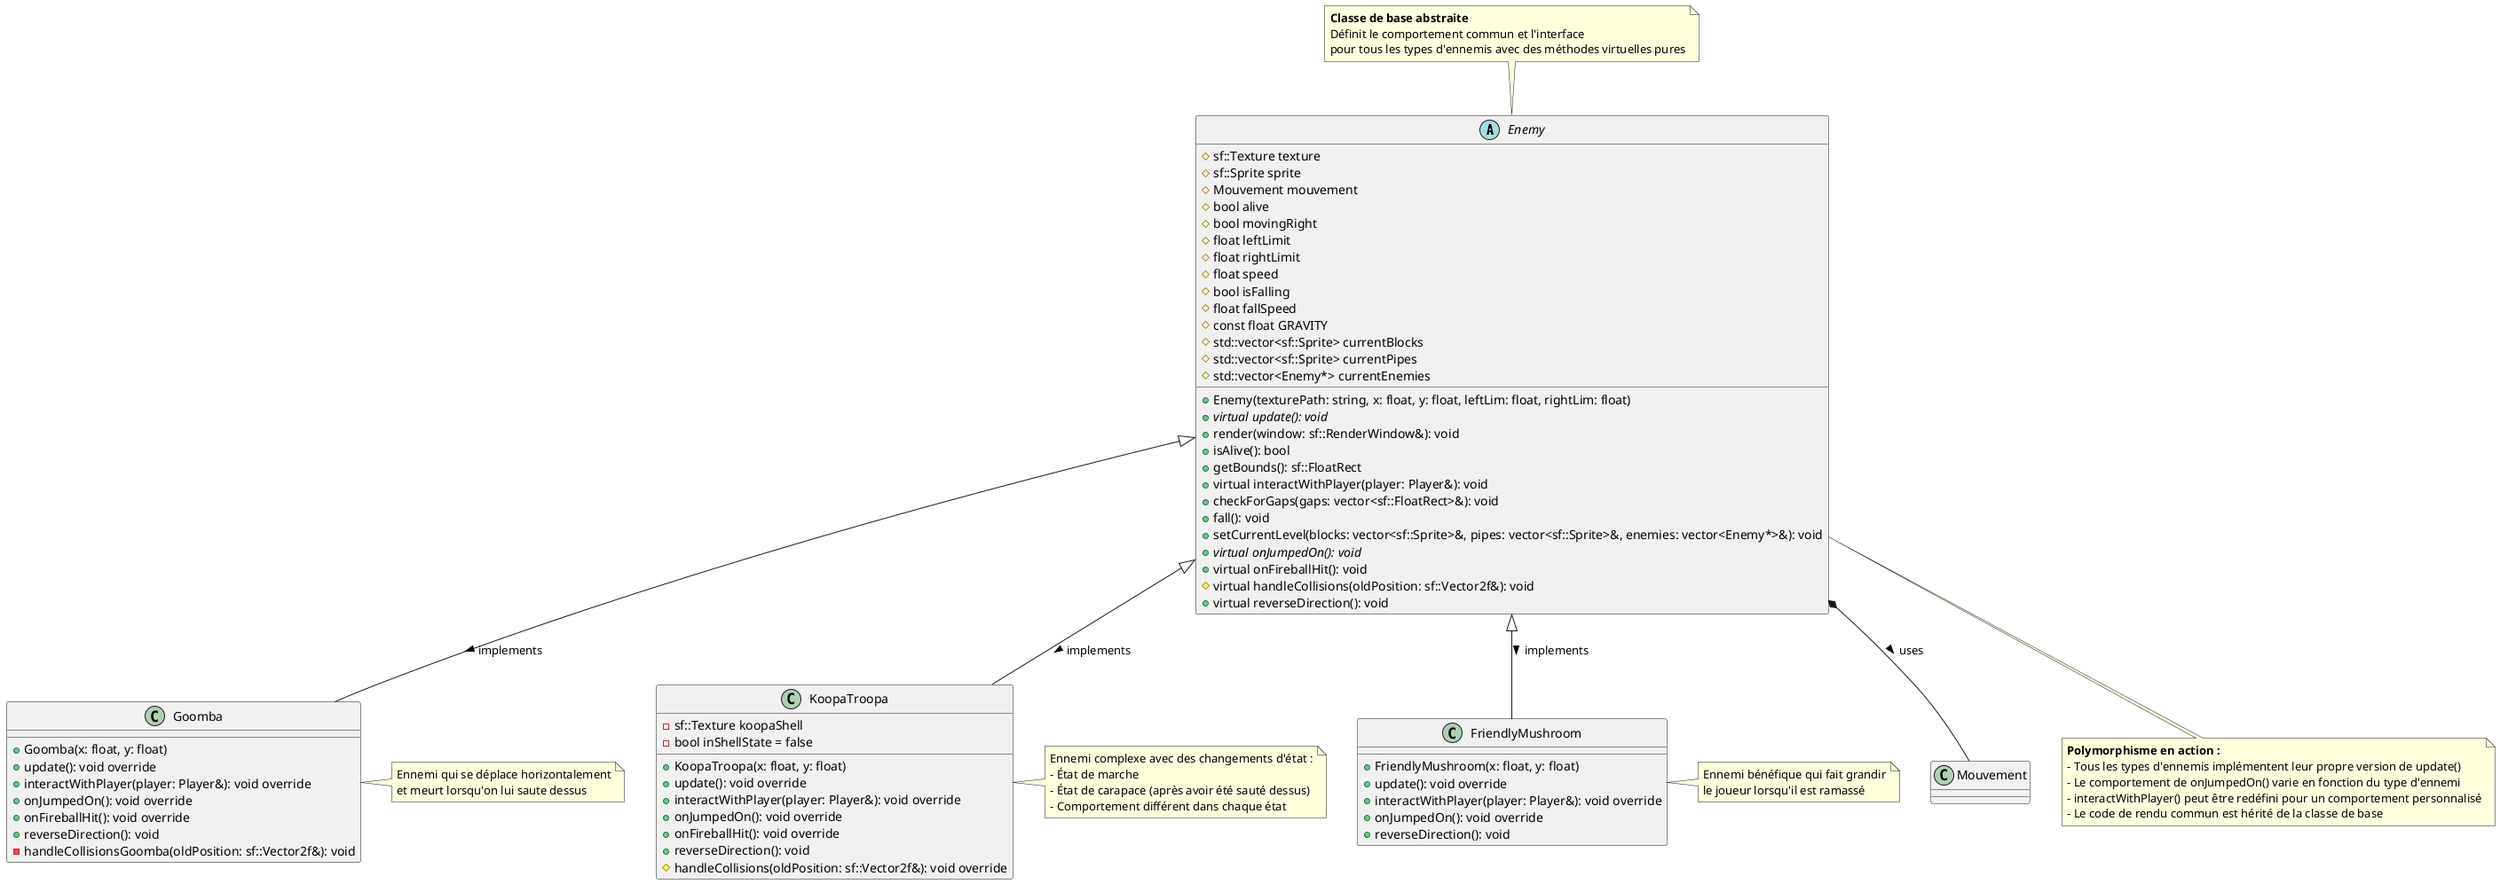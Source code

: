 @startuml Enemy_class_diagram

abstract class Enemy {
  # sf::Texture texture
  # sf::Sprite sprite
  # Mouvement mouvement
  # bool alive
  # bool movingRight
  # float leftLimit
  # float rightLimit
  # float speed
  # bool isFalling
  # float fallSpeed
  # const float GRAVITY
  # std::vector<sf::Sprite> currentBlocks
  # std::vector<sf::Sprite> currentPipes
  # std::vector<Enemy*> currentEnemies

  + Enemy(texturePath: string, x: float, y: float, leftLim: float, rightLim: float)
  + {abstract} virtual update(): void
  + render(window: sf::RenderWindow&): void
  + isAlive(): bool
  + getBounds(): sf::FloatRect
  + virtual interactWithPlayer(player: Player&): void
  + checkForGaps(gaps: vector<sf::FloatRect>&): void
  + fall(): void
  + setCurrentLevel(blocks: vector<sf::Sprite>&, pipes: vector<sf::Sprite>&, enemies: vector<Enemy*>&): void
  + {abstract} virtual onJumpedOn(): void
  + virtual onFireballHit(): void
  # virtual handleCollisions(oldPosition: sf::Vector2f&): void
  + virtual reverseDirection(): void
}

class Goomba {
  + Goomba(x: float, y: float)
  + update(): void override
  + interactWithPlayer(player: Player&): void override
  + onJumpedOn(): void override
  + onFireballHit(): void override
  + reverseDirection(): void
  - handleCollisionsGoomba(oldPosition: sf::Vector2f&): void
}

class KoopaTroopa {
  - sf::Texture koopaShell
  - bool inShellState = false

  + KoopaTroopa(x: float, y: float)
  + update(): void override
  + interactWithPlayer(player: Player&): void override
  + onJumpedOn(): void override
  + onFireballHit(): void override
  + reverseDirection(): void
  # handleCollisions(oldPosition: sf::Vector2f&): void override
}

class FriendlyMushroom {
  + FriendlyMushroom(x: float, y: float)
  + update(): void override
  + interactWithPlayer(player: Player&): void override
  + onJumpedOn(): void override
  + reverseDirection(): void
}

' Inheritance relationships showing polymorphism
Enemy <|-- Goomba : implements >
Enemy <|-- KoopaTroopa : implements >
Enemy <|-- FriendlyMushroom : implements >

' Component relationships
Enemy *-- Mouvement : uses >

note top of Enemy
  <b>Classe de base abstraite</b>
  Définit le comportement commun et l'interface
  pour tous les types d'ennemis avec des méthodes virtuelles pures
end note

note right of Goomba
  Ennemi qui se déplace horizontalement
  et meurt lorsqu'on lui saute dessus
end note

note right of KoopaTroopa
  Ennemi complexe avec des changements d'état :
  - État de marche
  - État de carapace (après avoir été sauté dessus)
  - Comportement différent dans chaque état
end note

note right of FriendlyMushroom
  Ennemi bénéfique qui fait grandir
  le joueur lorsqu'il est ramassé
end note

note bottom of Enemy
  <b>Polymorphisme en action :</b>
  - Tous les types d'ennemis implémentent leur propre version de update()
  - Le comportement de onJumpedOn() varie en fonction du type d'ennemi
  - interactWithPlayer() peut être redéfini pour un comportement personnalisé
  - Le code de rendu commun est hérité de la classe de base
end note

@enduml

